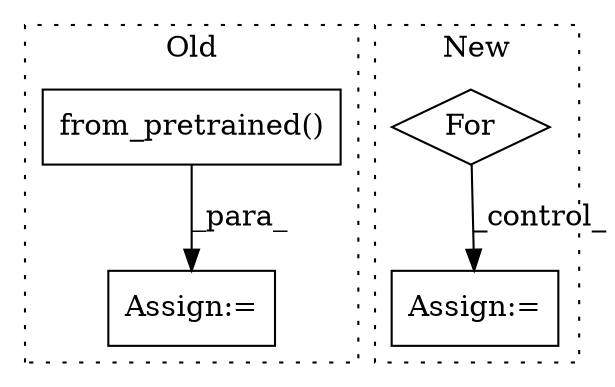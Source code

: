 digraph G {
subgraph cluster0 {
1 [label="from_pretrained()" a="75" s="3209,3256" l="30,47" shape="box"];
4 [label="Assign:=" a="68" s="3206" l="3" shape="box"];
label = "Old";
style="dotted";
}
subgraph cluster1 {
2 [label="For" a="107" s="4378,4438" l="4,18" shape="diamond"];
3 [label="Assign:=" a="68" s="4464" l="3" shape="box"];
label = "New";
style="dotted";
}
1 -> 4 [label="_para_"];
2 -> 3 [label="_control_"];
}